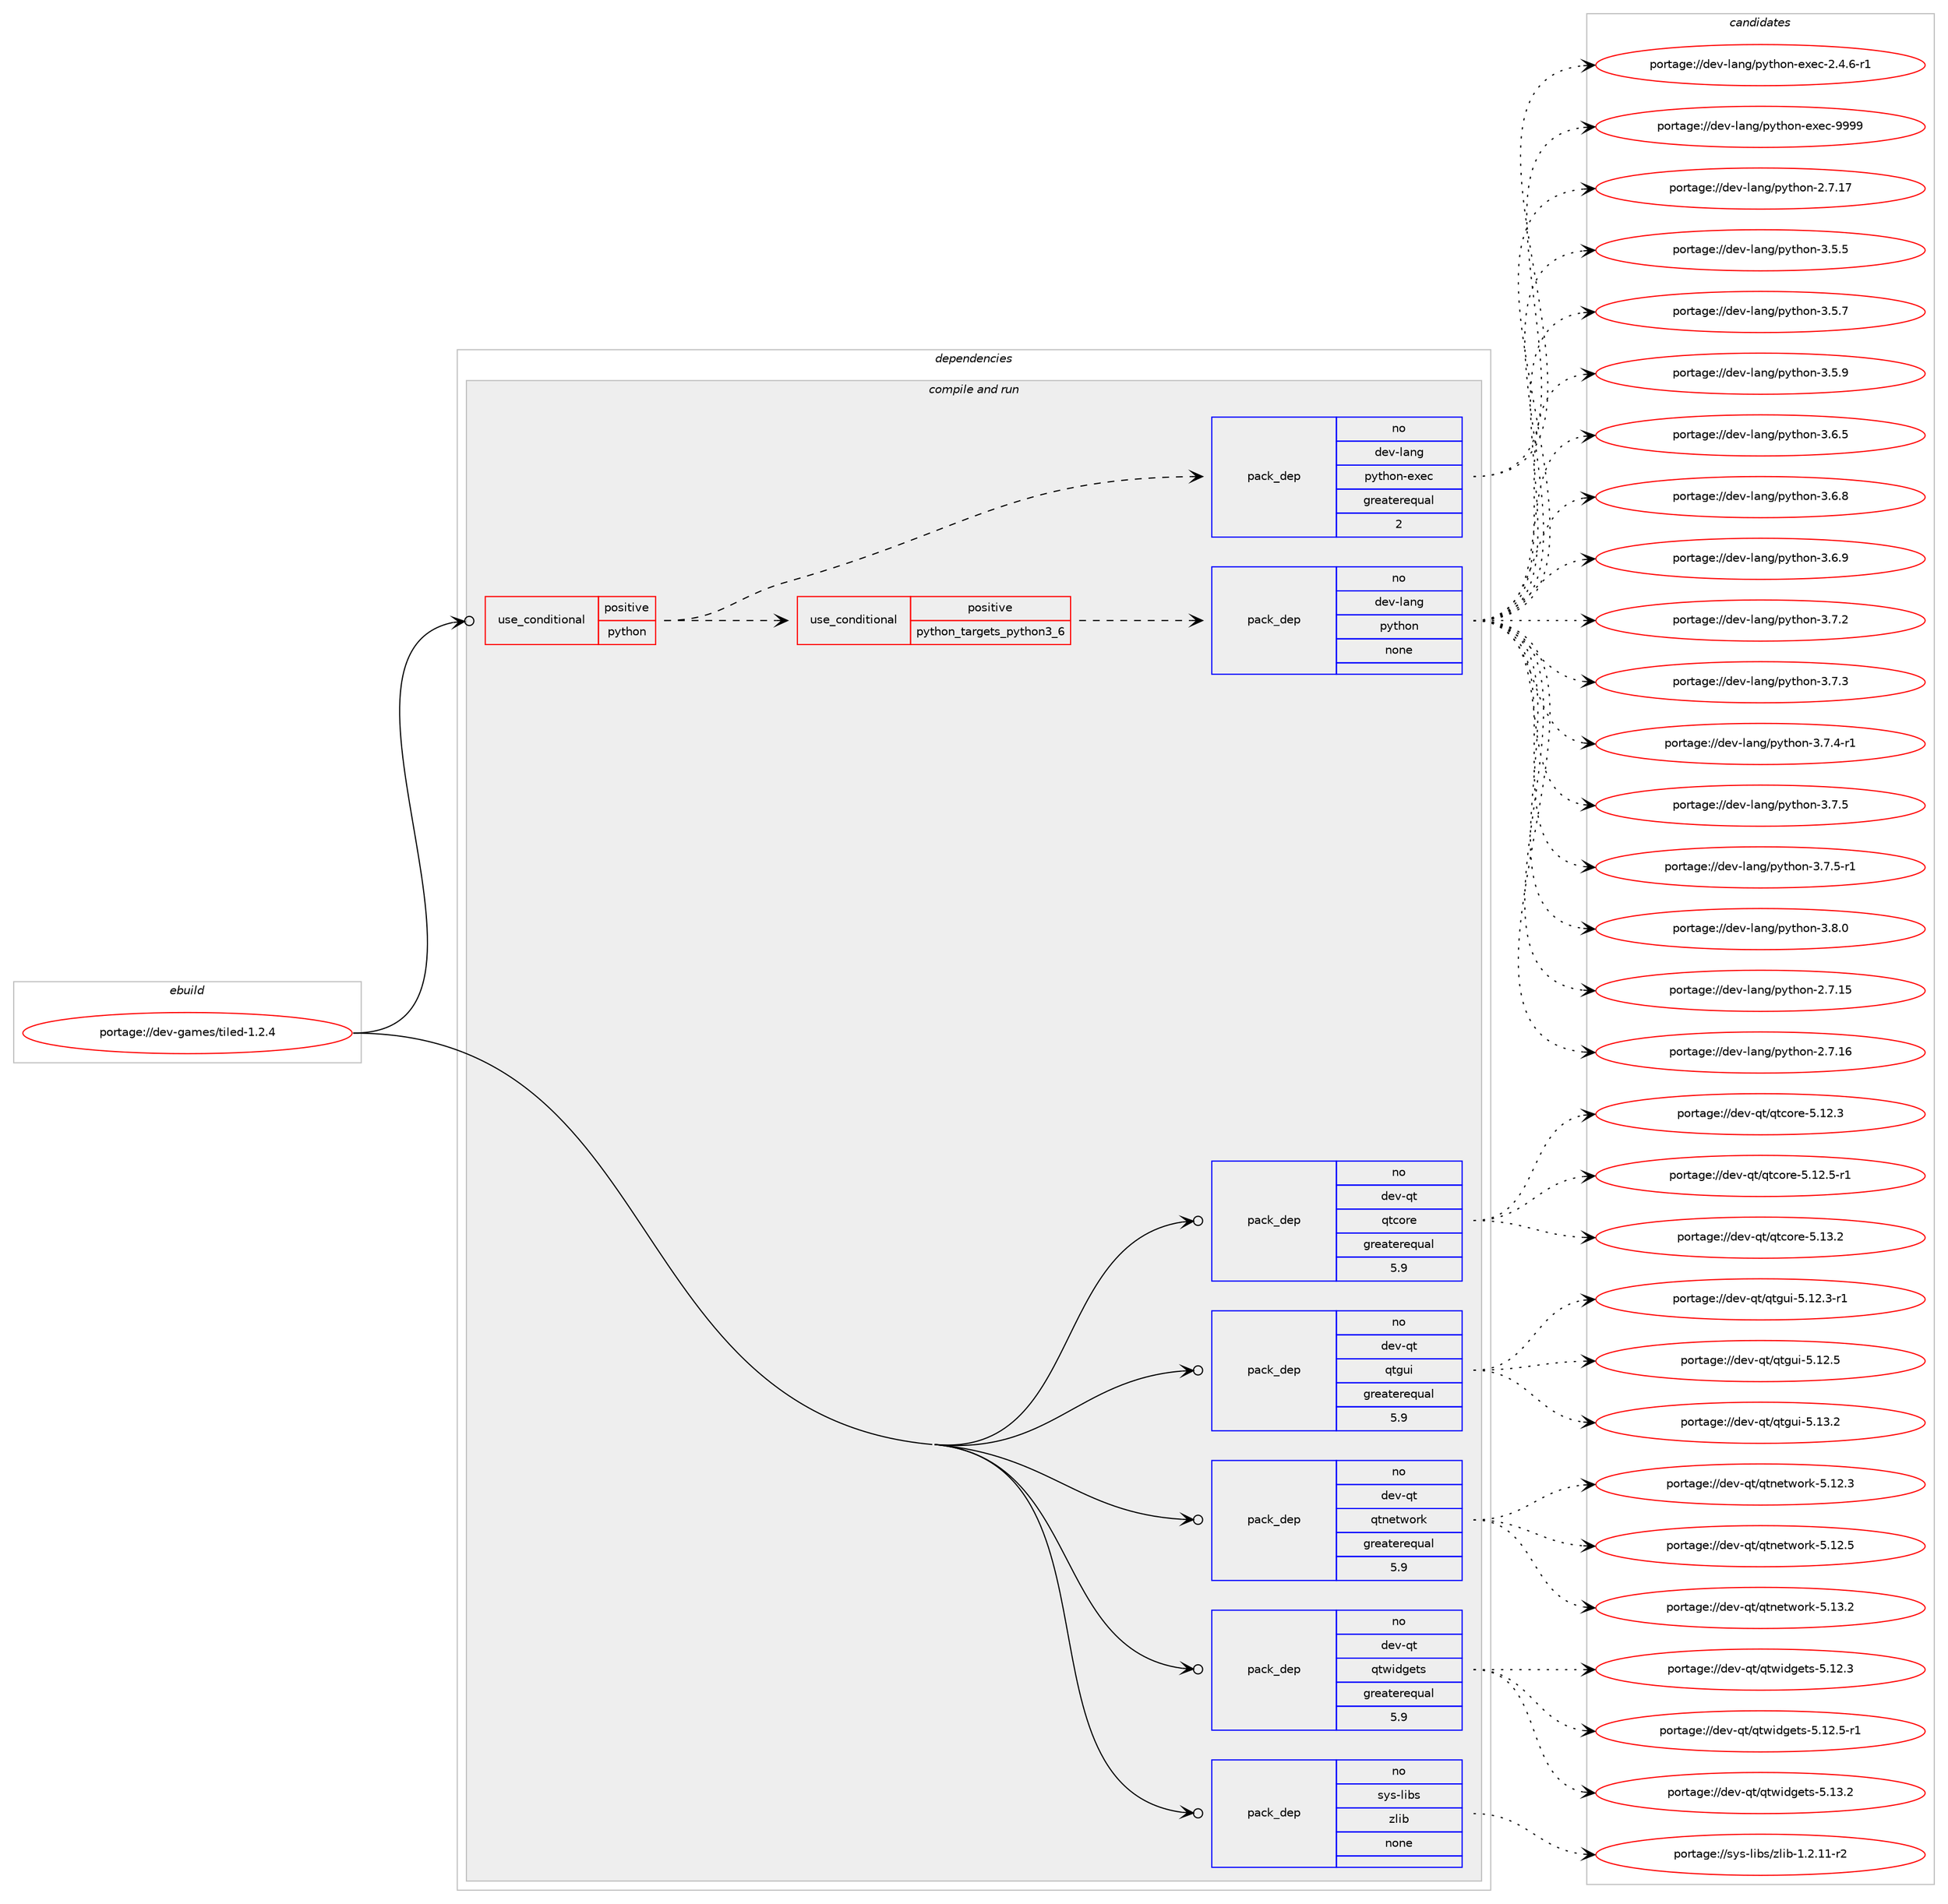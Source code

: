 digraph prolog {

# *************
# Graph options
# *************

newrank=true;
concentrate=true;
compound=true;
graph [rankdir=LR,fontname=Helvetica,fontsize=10,ranksep=1.5];#, ranksep=2.5, nodesep=0.2];
edge  [arrowhead=vee];
node  [fontname=Helvetica,fontsize=10];

# **********
# The ebuild
# **********

subgraph cluster_leftcol {
color=gray;
rank=same;
label=<<i>ebuild</i>>;
id [label="portage://dev-games/tiled-1.2.4", color=red, width=4, href="../dev-games/tiled-1.2.4.svg"];
}

# ****************
# The dependencies
# ****************

subgraph cluster_midcol {
color=gray;
label=<<i>dependencies</i>>;
subgraph cluster_compile {
fillcolor="#eeeeee";
style=filled;
label=<<i>compile</i>>;
}
subgraph cluster_compileandrun {
fillcolor="#eeeeee";
style=filled;
label=<<i>compile and run</i>>;
subgraph cond14050 {
dependency60794 [label=<<TABLE BORDER="0" CELLBORDER="1" CELLSPACING="0" CELLPADDING="4"><TR><TD ROWSPAN="3" CELLPADDING="10">use_conditional</TD></TR><TR><TD>positive</TD></TR><TR><TD>python</TD></TR></TABLE>>, shape=none, color=red];
subgraph cond14051 {
dependency60795 [label=<<TABLE BORDER="0" CELLBORDER="1" CELLSPACING="0" CELLPADDING="4"><TR><TD ROWSPAN="3" CELLPADDING="10">use_conditional</TD></TR><TR><TD>positive</TD></TR><TR><TD>python_targets_python3_6</TD></TR></TABLE>>, shape=none, color=red];
subgraph pack45416 {
dependency60796 [label=<<TABLE BORDER="0" CELLBORDER="1" CELLSPACING="0" CELLPADDING="4" WIDTH="220"><TR><TD ROWSPAN="6" CELLPADDING="30">pack_dep</TD></TR><TR><TD WIDTH="110">no</TD></TR><TR><TD>dev-lang</TD></TR><TR><TD>python</TD></TR><TR><TD>none</TD></TR><TR><TD></TD></TR></TABLE>>, shape=none, color=blue];
}
dependency60795:e -> dependency60796:w [weight=20,style="dashed",arrowhead="vee"];
}
dependency60794:e -> dependency60795:w [weight=20,style="dashed",arrowhead="vee"];
subgraph pack45417 {
dependency60797 [label=<<TABLE BORDER="0" CELLBORDER="1" CELLSPACING="0" CELLPADDING="4" WIDTH="220"><TR><TD ROWSPAN="6" CELLPADDING="30">pack_dep</TD></TR><TR><TD WIDTH="110">no</TD></TR><TR><TD>dev-lang</TD></TR><TR><TD>python-exec</TD></TR><TR><TD>greaterequal</TD></TR><TR><TD>2</TD></TR></TABLE>>, shape=none, color=blue];
}
dependency60794:e -> dependency60797:w [weight=20,style="dashed",arrowhead="vee"];
}
id:e -> dependency60794:w [weight=20,style="solid",arrowhead="odotvee"];
subgraph pack45418 {
dependency60798 [label=<<TABLE BORDER="0" CELLBORDER="1" CELLSPACING="0" CELLPADDING="4" WIDTH="220"><TR><TD ROWSPAN="6" CELLPADDING="30">pack_dep</TD></TR><TR><TD WIDTH="110">no</TD></TR><TR><TD>dev-qt</TD></TR><TR><TD>qtcore</TD></TR><TR><TD>greaterequal</TD></TR><TR><TD>5.9</TD></TR></TABLE>>, shape=none, color=blue];
}
id:e -> dependency60798:w [weight=20,style="solid",arrowhead="odotvee"];
subgraph pack45419 {
dependency60799 [label=<<TABLE BORDER="0" CELLBORDER="1" CELLSPACING="0" CELLPADDING="4" WIDTH="220"><TR><TD ROWSPAN="6" CELLPADDING="30">pack_dep</TD></TR><TR><TD WIDTH="110">no</TD></TR><TR><TD>dev-qt</TD></TR><TR><TD>qtgui</TD></TR><TR><TD>greaterequal</TD></TR><TR><TD>5.9</TD></TR></TABLE>>, shape=none, color=blue];
}
id:e -> dependency60799:w [weight=20,style="solid",arrowhead="odotvee"];
subgraph pack45420 {
dependency60800 [label=<<TABLE BORDER="0" CELLBORDER="1" CELLSPACING="0" CELLPADDING="4" WIDTH="220"><TR><TD ROWSPAN="6" CELLPADDING="30">pack_dep</TD></TR><TR><TD WIDTH="110">no</TD></TR><TR><TD>dev-qt</TD></TR><TR><TD>qtnetwork</TD></TR><TR><TD>greaterequal</TD></TR><TR><TD>5.9</TD></TR></TABLE>>, shape=none, color=blue];
}
id:e -> dependency60800:w [weight=20,style="solid",arrowhead="odotvee"];
subgraph pack45421 {
dependency60801 [label=<<TABLE BORDER="0" CELLBORDER="1" CELLSPACING="0" CELLPADDING="4" WIDTH="220"><TR><TD ROWSPAN="6" CELLPADDING="30">pack_dep</TD></TR><TR><TD WIDTH="110">no</TD></TR><TR><TD>dev-qt</TD></TR><TR><TD>qtwidgets</TD></TR><TR><TD>greaterequal</TD></TR><TR><TD>5.9</TD></TR></TABLE>>, shape=none, color=blue];
}
id:e -> dependency60801:w [weight=20,style="solid",arrowhead="odotvee"];
subgraph pack45422 {
dependency60802 [label=<<TABLE BORDER="0" CELLBORDER="1" CELLSPACING="0" CELLPADDING="4" WIDTH="220"><TR><TD ROWSPAN="6" CELLPADDING="30">pack_dep</TD></TR><TR><TD WIDTH="110">no</TD></TR><TR><TD>sys-libs</TD></TR><TR><TD>zlib</TD></TR><TR><TD>none</TD></TR><TR><TD></TD></TR></TABLE>>, shape=none, color=blue];
}
id:e -> dependency60802:w [weight=20,style="solid",arrowhead="odotvee"];
}
subgraph cluster_run {
fillcolor="#eeeeee";
style=filled;
label=<<i>run</i>>;
}
}

# **************
# The candidates
# **************

subgraph cluster_choices {
rank=same;
color=gray;
label=<<i>candidates</i>>;

subgraph choice45416 {
color=black;
nodesep=1;
choiceportage10010111845108971101034711212111610411111045504655464953 [label="portage://dev-lang/python-2.7.15", color=red, width=4,href="../dev-lang/python-2.7.15.svg"];
choiceportage10010111845108971101034711212111610411111045504655464954 [label="portage://dev-lang/python-2.7.16", color=red, width=4,href="../dev-lang/python-2.7.16.svg"];
choiceportage10010111845108971101034711212111610411111045504655464955 [label="portage://dev-lang/python-2.7.17", color=red, width=4,href="../dev-lang/python-2.7.17.svg"];
choiceportage100101118451089711010347112121116104111110455146534653 [label="portage://dev-lang/python-3.5.5", color=red, width=4,href="../dev-lang/python-3.5.5.svg"];
choiceportage100101118451089711010347112121116104111110455146534655 [label="portage://dev-lang/python-3.5.7", color=red, width=4,href="../dev-lang/python-3.5.7.svg"];
choiceportage100101118451089711010347112121116104111110455146534657 [label="portage://dev-lang/python-3.5.9", color=red, width=4,href="../dev-lang/python-3.5.9.svg"];
choiceportage100101118451089711010347112121116104111110455146544653 [label="portage://dev-lang/python-3.6.5", color=red, width=4,href="../dev-lang/python-3.6.5.svg"];
choiceportage100101118451089711010347112121116104111110455146544656 [label="portage://dev-lang/python-3.6.8", color=red, width=4,href="../dev-lang/python-3.6.8.svg"];
choiceportage100101118451089711010347112121116104111110455146544657 [label="portage://dev-lang/python-3.6.9", color=red, width=4,href="../dev-lang/python-3.6.9.svg"];
choiceportage100101118451089711010347112121116104111110455146554650 [label="portage://dev-lang/python-3.7.2", color=red, width=4,href="../dev-lang/python-3.7.2.svg"];
choiceportage100101118451089711010347112121116104111110455146554651 [label="portage://dev-lang/python-3.7.3", color=red, width=4,href="../dev-lang/python-3.7.3.svg"];
choiceportage1001011184510897110103471121211161041111104551465546524511449 [label="portage://dev-lang/python-3.7.4-r1", color=red, width=4,href="../dev-lang/python-3.7.4-r1.svg"];
choiceportage100101118451089711010347112121116104111110455146554653 [label="portage://dev-lang/python-3.7.5", color=red, width=4,href="../dev-lang/python-3.7.5.svg"];
choiceportage1001011184510897110103471121211161041111104551465546534511449 [label="portage://dev-lang/python-3.7.5-r1", color=red, width=4,href="../dev-lang/python-3.7.5-r1.svg"];
choiceportage100101118451089711010347112121116104111110455146564648 [label="portage://dev-lang/python-3.8.0", color=red, width=4,href="../dev-lang/python-3.8.0.svg"];
dependency60796:e -> choiceportage10010111845108971101034711212111610411111045504655464953:w [style=dotted,weight="100"];
dependency60796:e -> choiceportage10010111845108971101034711212111610411111045504655464954:w [style=dotted,weight="100"];
dependency60796:e -> choiceportage10010111845108971101034711212111610411111045504655464955:w [style=dotted,weight="100"];
dependency60796:e -> choiceportage100101118451089711010347112121116104111110455146534653:w [style=dotted,weight="100"];
dependency60796:e -> choiceportage100101118451089711010347112121116104111110455146534655:w [style=dotted,weight="100"];
dependency60796:e -> choiceportage100101118451089711010347112121116104111110455146534657:w [style=dotted,weight="100"];
dependency60796:e -> choiceportage100101118451089711010347112121116104111110455146544653:w [style=dotted,weight="100"];
dependency60796:e -> choiceportage100101118451089711010347112121116104111110455146544656:w [style=dotted,weight="100"];
dependency60796:e -> choiceportage100101118451089711010347112121116104111110455146544657:w [style=dotted,weight="100"];
dependency60796:e -> choiceportage100101118451089711010347112121116104111110455146554650:w [style=dotted,weight="100"];
dependency60796:e -> choiceportage100101118451089711010347112121116104111110455146554651:w [style=dotted,weight="100"];
dependency60796:e -> choiceportage1001011184510897110103471121211161041111104551465546524511449:w [style=dotted,weight="100"];
dependency60796:e -> choiceportage100101118451089711010347112121116104111110455146554653:w [style=dotted,weight="100"];
dependency60796:e -> choiceportage1001011184510897110103471121211161041111104551465546534511449:w [style=dotted,weight="100"];
dependency60796:e -> choiceportage100101118451089711010347112121116104111110455146564648:w [style=dotted,weight="100"];
}
subgraph choice45417 {
color=black;
nodesep=1;
choiceportage10010111845108971101034711212111610411111045101120101994550465246544511449 [label="portage://dev-lang/python-exec-2.4.6-r1", color=red, width=4,href="../dev-lang/python-exec-2.4.6-r1.svg"];
choiceportage10010111845108971101034711212111610411111045101120101994557575757 [label="portage://dev-lang/python-exec-9999", color=red, width=4,href="../dev-lang/python-exec-9999.svg"];
dependency60797:e -> choiceportage10010111845108971101034711212111610411111045101120101994550465246544511449:w [style=dotted,weight="100"];
dependency60797:e -> choiceportage10010111845108971101034711212111610411111045101120101994557575757:w [style=dotted,weight="100"];
}
subgraph choice45418 {
color=black;
nodesep=1;
choiceportage10010111845113116471131169911111410145534649504651 [label="portage://dev-qt/qtcore-5.12.3", color=red, width=4,href="../dev-qt/qtcore-5.12.3.svg"];
choiceportage100101118451131164711311699111114101455346495046534511449 [label="portage://dev-qt/qtcore-5.12.5-r1", color=red, width=4,href="../dev-qt/qtcore-5.12.5-r1.svg"];
choiceportage10010111845113116471131169911111410145534649514650 [label="portage://dev-qt/qtcore-5.13.2", color=red, width=4,href="../dev-qt/qtcore-5.13.2.svg"];
dependency60798:e -> choiceportage10010111845113116471131169911111410145534649504651:w [style=dotted,weight="100"];
dependency60798:e -> choiceportage100101118451131164711311699111114101455346495046534511449:w [style=dotted,weight="100"];
dependency60798:e -> choiceportage10010111845113116471131169911111410145534649514650:w [style=dotted,weight="100"];
}
subgraph choice45419 {
color=black;
nodesep=1;
choiceportage1001011184511311647113116103117105455346495046514511449 [label="portage://dev-qt/qtgui-5.12.3-r1", color=red, width=4,href="../dev-qt/qtgui-5.12.3-r1.svg"];
choiceportage100101118451131164711311610311710545534649504653 [label="portage://dev-qt/qtgui-5.12.5", color=red, width=4,href="../dev-qt/qtgui-5.12.5.svg"];
choiceportage100101118451131164711311610311710545534649514650 [label="portage://dev-qt/qtgui-5.13.2", color=red, width=4,href="../dev-qt/qtgui-5.13.2.svg"];
dependency60799:e -> choiceportage1001011184511311647113116103117105455346495046514511449:w [style=dotted,weight="100"];
dependency60799:e -> choiceportage100101118451131164711311610311710545534649504653:w [style=dotted,weight="100"];
dependency60799:e -> choiceportage100101118451131164711311610311710545534649514650:w [style=dotted,weight="100"];
}
subgraph choice45420 {
color=black;
nodesep=1;
choiceportage100101118451131164711311611010111611911111410745534649504651 [label="portage://dev-qt/qtnetwork-5.12.3", color=red, width=4,href="../dev-qt/qtnetwork-5.12.3.svg"];
choiceportage100101118451131164711311611010111611911111410745534649504653 [label="portage://dev-qt/qtnetwork-5.12.5", color=red, width=4,href="../dev-qt/qtnetwork-5.12.5.svg"];
choiceportage100101118451131164711311611010111611911111410745534649514650 [label="portage://dev-qt/qtnetwork-5.13.2", color=red, width=4,href="../dev-qt/qtnetwork-5.13.2.svg"];
dependency60800:e -> choiceportage100101118451131164711311611010111611911111410745534649504651:w [style=dotted,weight="100"];
dependency60800:e -> choiceportage100101118451131164711311611010111611911111410745534649504653:w [style=dotted,weight="100"];
dependency60800:e -> choiceportage100101118451131164711311611010111611911111410745534649514650:w [style=dotted,weight="100"];
}
subgraph choice45421 {
color=black;
nodesep=1;
choiceportage100101118451131164711311611910510010310111611545534649504651 [label="portage://dev-qt/qtwidgets-5.12.3", color=red, width=4,href="../dev-qt/qtwidgets-5.12.3.svg"];
choiceportage1001011184511311647113116119105100103101116115455346495046534511449 [label="portage://dev-qt/qtwidgets-5.12.5-r1", color=red, width=4,href="../dev-qt/qtwidgets-5.12.5-r1.svg"];
choiceportage100101118451131164711311611910510010310111611545534649514650 [label="portage://dev-qt/qtwidgets-5.13.2", color=red, width=4,href="../dev-qt/qtwidgets-5.13.2.svg"];
dependency60801:e -> choiceportage100101118451131164711311611910510010310111611545534649504651:w [style=dotted,weight="100"];
dependency60801:e -> choiceportage1001011184511311647113116119105100103101116115455346495046534511449:w [style=dotted,weight="100"];
dependency60801:e -> choiceportage100101118451131164711311611910510010310111611545534649514650:w [style=dotted,weight="100"];
}
subgraph choice45422 {
color=black;
nodesep=1;
choiceportage11512111545108105981154712210810598454946504649494511450 [label="portage://sys-libs/zlib-1.2.11-r2", color=red, width=4,href="../sys-libs/zlib-1.2.11-r2.svg"];
dependency60802:e -> choiceportage11512111545108105981154712210810598454946504649494511450:w [style=dotted,weight="100"];
}
}

}
